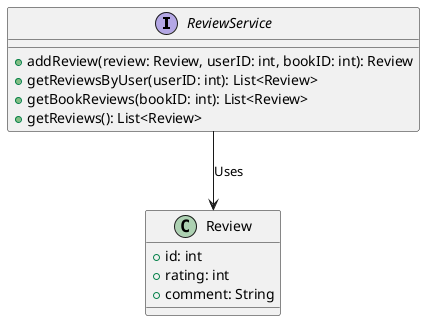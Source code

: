 @startuml

interface ReviewService {
    +addReview(review: Review, userID: int, bookID: int): Review
    +getReviewsByUser(userID: int): List<Review>
    +getBookReviews(bookID: int): List<Review>
    +getReviews(): List<Review>
}

class Review {
    +id: int
    +rating: int
    +comment: String
}

ReviewService --> Review: Uses

@enduml